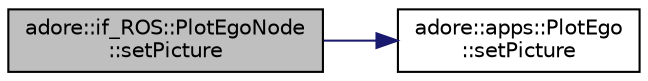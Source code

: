 digraph "adore::if_ROS::PlotEgoNode::setPicture"
{
 // LATEX_PDF_SIZE
  edge [fontname="Helvetica",fontsize="10",labelfontname="Helvetica",labelfontsize="10"];
  node [fontname="Helvetica",fontsize="10",shape=record];
  rankdir="LR";
  Node1 [label="adore::if_ROS::PlotEgoNode\l::setPicture",height=0.2,width=0.4,color="black", fillcolor="grey75", style="filled", fontcolor="black",tooltip=" "];
  Node1 -> Node2 [color="midnightblue",fontsize="10",style="solid",fontname="Helvetica"];
  Node2 [label="adore::apps::PlotEgo\l::setPicture",height=0.2,width=0.4,color="black", fillcolor="white", style="filled",URL="$classadore_1_1apps_1_1PlotEgo.html#a543621d22301e54467a1347149c0cf3d",tooltip=" "];
}
